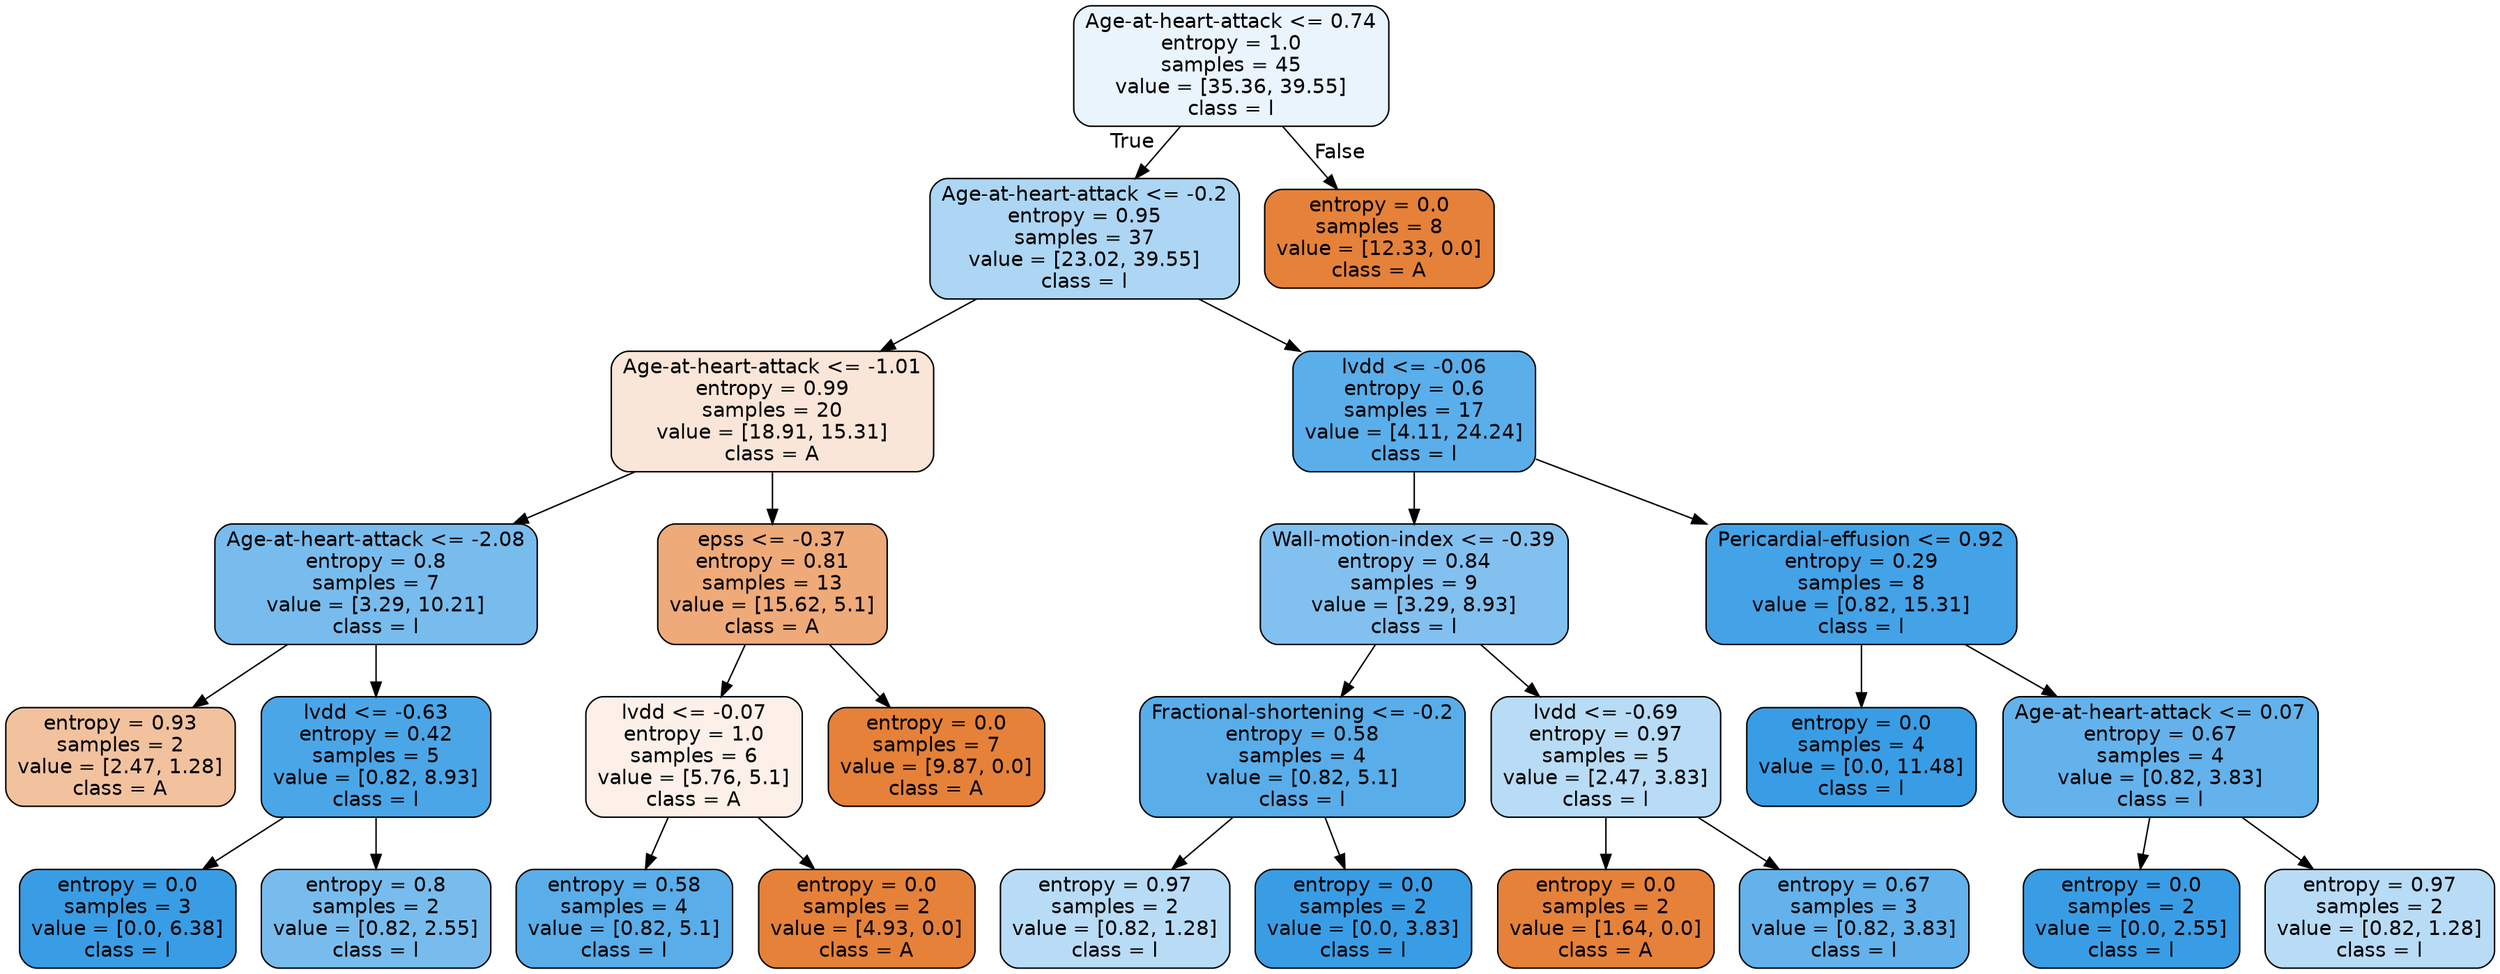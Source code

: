 digraph Tree {
node [shape=box, style="filled, rounded", color="black", fontname=helvetica] ;
edge [fontname=helvetica] ;
0 [label="Age-at-heart-attack <= 0.74\nentropy = 1.0\nsamples = 45\nvalue = [35.36, 39.55]\nclass = l", fillcolor="#399de51b"] ;
1 [label="Age-at-heart-attack <= -0.2\nentropy = 0.95\nsamples = 37\nvalue = [23.02, 39.55]\nclass = l", fillcolor="#399de56b"] ;
0 -> 1 [labeldistance=2.5, labelangle=45, headlabel="True"] ;
2 [label="Age-at-heart-attack <= -1.01\nentropy = 0.99\nsamples = 20\nvalue = [18.91, 15.31]\nclass = A", fillcolor="#e5813931"] ;
1 -> 2 ;
3 [label="Age-at-heart-attack <= -2.08\nentropy = 0.8\nsamples = 7\nvalue = [3.29, 10.21]\nclass = l", fillcolor="#399de5ad"] ;
2 -> 3 ;
4 [label="entropy = 0.93\nsamples = 2\nvalue = [2.47, 1.28]\nclass = A", fillcolor="#e581397b"] ;
3 -> 4 ;
5 [label="lvdd <= -0.63\nentropy = 0.42\nsamples = 5\nvalue = [0.82, 8.93]\nclass = l", fillcolor="#399de5e8"] ;
3 -> 5 ;
6 [label="entropy = 0.0\nsamples = 3\nvalue = [0.0, 6.38]\nclass = l", fillcolor="#399de5ff"] ;
5 -> 6 ;
7 [label="entropy = 0.8\nsamples = 2\nvalue = [0.82, 2.55]\nclass = l", fillcolor="#399de5ad"] ;
5 -> 7 ;
8 [label="epss <= -0.37\nentropy = 0.81\nsamples = 13\nvalue = [15.62, 5.1]\nclass = A", fillcolor="#e58139ac"] ;
2 -> 8 ;
9 [label="lvdd <= -0.07\nentropy = 1.0\nsamples = 6\nvalue = [5.76, 5.1]\nclass = A", fillcolor="#e581391d"] ;
8 -> 9 ;
10 [label="entropy = 0.58\nsamples = 4\nvalue = [0.82, 5.1]\nclass = l", fillcolor="#399de5d6"] ;
9 -> 10 ;
11 [label="entropy = 0.0\nsamples = 2\nvalue = [4.93, 0.0]\nclass = A", fillcolor="#e58139ff"] ;
9 -> 11 ;
12 [label="entropy = 0.0\nsamples = 7\nvalue = [9.87, 0.0]\nclass = A", fillcolor="#e58139ff"] ;
8 -> 12 ;
13 [label="lvdd <= -0.06\nentropy = 0.6\nsamples = 17\nvalue = [4.11, 24.24]\nclass = l", fillcolor="#399de5d4"] ;
1 -> 13 ;
14 [label="Wall-motion-index <= -0.39\nentropy = 0.84\nsamples = 9\nvalue = [3.29, 8.93]\nclass = l", fillcolor="#399de5a1"] ;
13 -> 14 ;
15 [label="Fractional-shortening <= -0.2\nentropy = 0.58\nsamples = 4\nvalue = [0.82, 5.1]\nclass = l", fillcolor="#399de5d6"] ;
14 -> 15 ;
16 [label="entropy = 0.97\nsamples = 2\nvalue = [0.82, 1.28]\nclass = l", fillcolor="#399de55b"] ;
15 -> 16 ;
17 [label="entropy = 0.0\nsamples = 2\nvalue = [0.0, 3.83]\nclass = l", fillcolor="#399de5ff"] ;
15 -> 17 ;
18 [label="lvdd <= -0.69\nentropy = 0.97\nsamples = 5\nvalue = [2.47, 3.83]\nclass = l", fillcolor="#399de55b"] ;
14 -> 18 ;
19 [label="entropy = 0.0\nsamples = 2\nvalue = [1.64, 0.0]\nclass = A", fillcolor="#e58139ff"] ;
18 -> 19 ;
20 [label="entropy = 0.67\nsamples = 3\nvalue = [0.82, 3.83]\nclass = l", fillcolor="#399de5c8"] ;
18 -> 20 ;
21 [label="Pericardial-effusion <= 0.92\nentropy = 0.29\nsamples = 8\nvalue = [0.82, 15.31]\nclass = l", fillcolor="#399de5f1"] ;
13 -> 21 ;
22 [label="entropy = 0.0\nsamples = 4\nvalue = [0.0, 11.48]\nclass = l", fillcolor="#399de5ff"] ;
21 -> 22 ;
23 [label="Age-at-heart-attack <= 0.07\nentropy = 0.67\nsamples = 4\nvalue = [0.82, 3.83]\nclass = l", fillcolor="#399de5c8"] ;
21 -> 23 ;
24 [label="entropy = 0.0\nsamples = 2\nvalue = [0.0, 2.55]\nclass = l", fillcolor="#399de5ff"] ;
23 -> 24 ;
25 [label="entropy = 0.97\nsamples = 2\nvalue = [0.82, 1.28]\nclass = l", fillcolor="#399de55b"] ;
23 -> 25 ;
26 [label="entropy = 0.0\nsamples = 8\nvalue = [12.33, 0.0]\nclass = A", fillcolor="#e58139ff"] ;
0 -> 26 [labeldistance=2.5, labelangle=-45, headlabel="False"] ;
}